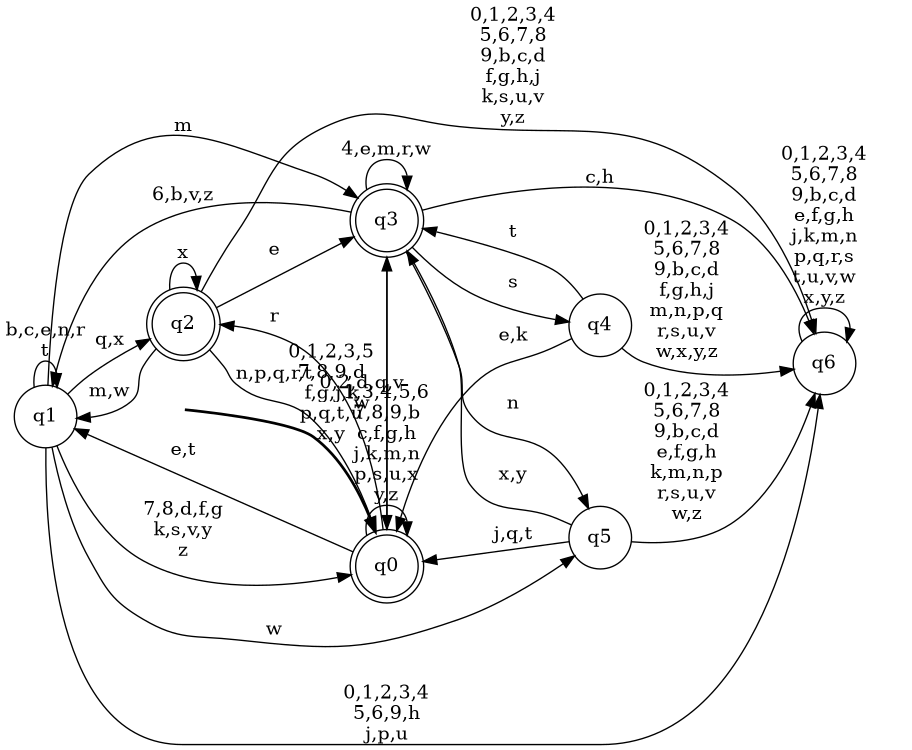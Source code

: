 digraph BlueStar {
__start0 [style = invis, shape = none, label = "", width = 0, height = 0];

rankdir=LR;
size="8,5";

s0 [style="rounded,filled", color="black", fillcolor="white" shape="doublecircle", label="q0"];
s1 [style="filled", color="black", fillcolor="white" shape="circle", label="q1"];
s2 [style="rounded,filled", color="black", fillcolor="white" shape="doublecircle", label="q2"];
s3 [style="rounded,filled", color="black", fillcolor="white" shape="doublecircle", label="q3"];
s4 [style="filled", color="black", fillcolor="white" shape="circle", label="q4"];
s5 [style="filled", color="black", fillcolor="white" shape="circle", label="q5"];
s6 [style="filled", color="black", fillcolor="white" shape="circle", label="q6"];
subgraph cluster_main { 
	graph [pad=".75", ranksep="0.15", nodesep="0.15"];
	 style=invis; 
	__start0 -> s0 [penwidth=2];
}
s0 -> s0 [label="1,3,4,5,6\n7,8,9,b\nc,f,g,h\nj,k,m,n\np,s,u,x\ny,z"];
s0 -> s1 [label="e,t"];
s0 -> s2 [label="r"];
s0 -> s3 [label="0,2,d,q,v\nw"];
s1 -> s0 [label="7,8,d,f,g\nk,s,v,y\nz"];
s1 -> s1 [label="b,c,e,n,r\nt"];
s1 -> s2 [label="q,x"];
s1 -> s3 [label="m"];
s1 -> s5 [label="w"];
s1 -> s6 [label="0,1,2,3,4\n5,6,9,h\nj,p,u"];
s2 -> s0 [label="n,p,q,r,t"];
s2 -> s1 [label="m,w"];
s2 -> s2 [label="x"];
s2 -> s3 [label="e"];
s2 -> s6 [label="0,1,2,3,4\n5,6,7,8\n9,b,c,d\nf,g,h,j\nk,s,u,v\ny,z"];
s3 -> s0 [label="0,1,2,3,5\n7,8,9,d\nf,g,j,k\np,q,t,u\nx,y"];
s3 -> s1 [label="6,b,v,z"];
s3 -> s3 [label="4,e,m,r,w"];
s3 -> s4 [label="s"];
s3 -> s5 [label="n"];
s3 -> s6 [label="c,h"];
s4 -> s0 [label="e,k"];
s4 -> s3 [label="t"];
s4 -> s6 [label="0,1,2,3,4\n5,6,7,8\n9,b,c,d\nf,g,h,j\nm,n,p,q\nr,s,u,v\nw,x,y,z"];
s5 -> s0 [label="j,q,t"];
s5 -> s3 [label="x,y"];
s5 -> s6 [label="0,1,2,3,4\n5,6,7,8\n9,b,c,d\ne,f,g,h\nk,m,n,p\nr,s,u,v\nw,z"];
s6 -> s6 [label="0,1,2,3,4\n5,6,7,8\n9,b,c,d\ne,f,g,h\nj,k,m,n\np,q,r,s\nt,u,v,w\nx,y,z"];

}